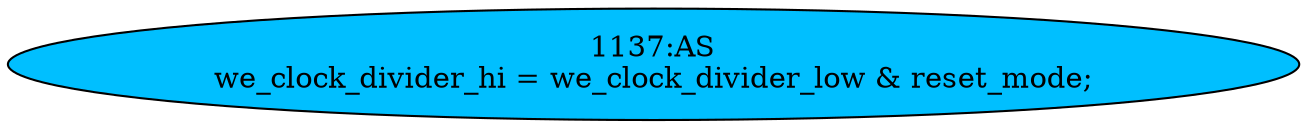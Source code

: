 strict digraph "" {
	node [label="\N"];
	"1137:AS"	 [ast="<pyverilog.vparser.ast.Assign object at 0x7fd7734d5050>",
		def_var="['we_clock_divider_hi']",
		fillcolor=deepskyblue,
		label="1137:AS
we_clock_divider_hi = we_clock_divider_low & reset_mode;",
		statements="[]",
		style=filled,
		typ=Assign,
		use_var="['we_clock_divider_low', 'reset_mode']"];
}
